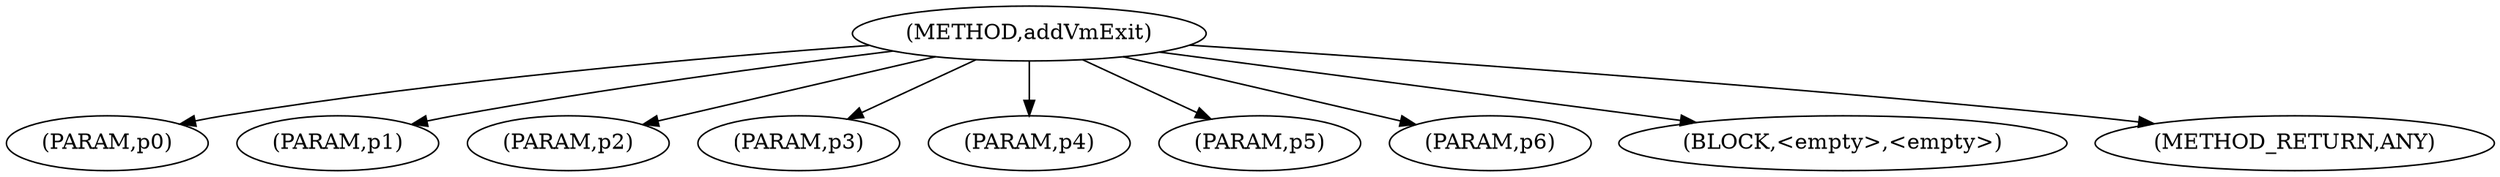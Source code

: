 digraph "addVmExit" {  
"5257" [label = <(METHOD,addVmExit)> ]
"5258" [label = <(PARAM,p0)> ]
"5259" [label = <(PARAM,p1)> ]
"5260" [label = <(PARAM,p2)> ]
"5261" [label = <(PARAM,p3)> ]
"5262" [label = <(PARAM,p4)> ]
"5263" [label = <(PARAM,p5)> ]
"5264" [label = <(PARAM,p6)> ]
"5265" [label = <(BLOCK,&lt;empty&gt;,&lt;empty&gt;)> ]
"5266" [label = <(METHOD_RETURN,ANY)> ]
  "5257" -> "5258" 
  "5257" -> "5259" 
  "5257" -> "5265" 
  "5257" -> "5260" 
  "5257" -> "5266" 
  "5257" -> "5261" 
  "5257" -> "5262" 
  "5257" -> "5263" 
  "5257" -> "5264" 
}
